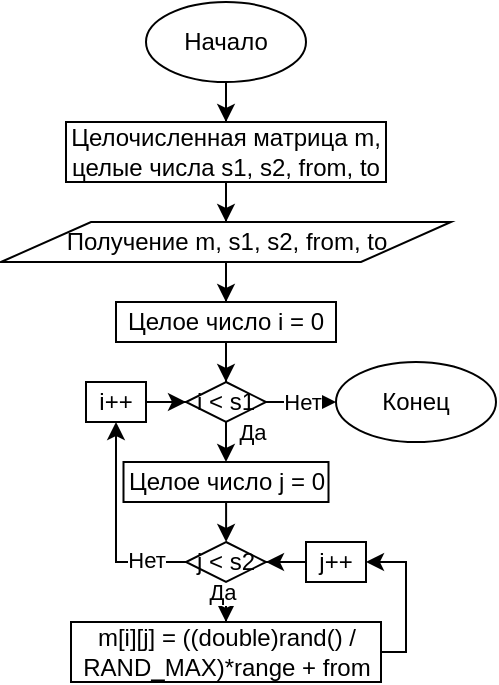 <mxfile version="13.1.14"><diagram id="Hsi1N0cberL_-BoPGEi5" name="Page-1"><mxGraphModel dx="635" dy="281" grid="1" gridSize="10" guides="1" tooltips="1" connect="1" arrows="1" fold="1" page="1" pageScale="1" pageWidth="850" pageHeight="1100" math="0" shadow="0"><root><mxCell id="0"/><mxCell id="1" parent="0"/><mxCell id="LDhQOHuRyV1jIk14AgpL-1807" style="edgeStyle=orthogonalEdgeStyle;rounded=0;orthogonalLoop=1;jettySize=auto;html=1;entryX=0.5;entryY=0;entryDx=0;entryDy=0;" edge="1" parent="1" source="LDhQOHuRyV1jIk14AgpL-1808" target="LDhQOHuRyV1jIk14AgpL-1810"><mxGeometry relative="1" as="geometry"/></mxCell><mxCell id="LDhQOHuRyV1jIk14AgpL-1808" value="Начало" style="ellipse;whiteSpace=wrap;html=1;" vertex="1" parent="1"><mxGeometry x="270" y="890" width="80" height="40" as="geometry"/></mxCell><mxCell id="LDhQOHuRyV1jIk14AgpL-1809" style="edgeStyle=orthogonalEdgeStyle;rounded=0;orthogonalLoop=1;jettySize=auto;html=1;entryX=0.5;entryY=0;entryDx=0;entryDy=0;" edge="1" parent="1" source="LDhQOHuRyV1jIk14AgpL-1810" target="LDhQOHuRyV1jIk14AgpL-1812"><mxGeometry relative="1" as="geometry"/></mxCell><mxCell id="LDhQOHuRyV1jIk14AgpL-1810" value="Целочисленная матрица m, &lt;br&gt;целые числа s1, s2, from, to" style="rounded=0;whiteSpace=wrap;html=1;" vertex="1" parent="1"><mxGeometry x="230" y="950" width="160" height="30" as="geometry"/></mxCell><mxCell id="LDhQOHuRyV1jIk14AgpL-1811" style="edgeStyle=orthogonalEdgeStyle;rounded=0;orthogonalLoop=1;jettySize=auto;html=1;" edge="1" parent="1" source="LDhQOHuRyV1jIk14AgpL-1812" target="LDhQOHuRyV1jIk14AgpL-1817"><mxGeometry relative="1" as="geometry"/></mxCell><mxCell id="LDhQOHuRyV1jIk14AgpL-1812" value="Получение m, s1, s2, from, to" style="shape=parallelogram;perimeter=parallelogramPerimeter;whiteSpace=wrap;html=1;" vertex="1" parent="1"><mxGeometry x="197.5" y="1000" width="225" height="20" as="geometry"/></mxCell><mxCell id="LDhQOHuRyV1jIk14AgpL-1815" value="Конец" style="ellipse;whiteSpace=wrap;html=1;" vertex="1" parent="1"><mxGeometry x="365" y="1070" width="80" height="40" as="geometry"/></mxCell><mxCell id="LDhQOHuRyV1jIk14AgpL-1821" style="edgeStyle=orthogonalEdgeStyle;rounded=0;orthogonalLoop=1;jettySize=auto;html=1;entryX=0.5;entryY=0;entryDx=0;entryDy=0;" edge="1" parent="1" source="LDhQOHuRyV1jIk14AgpL-1817" target="LDhQOHuRyV1jIk14AgpL-1820"><mxGeometry relative="1" as="geometry"/></mxCell><mxCell id="LDhQOHuRyV1jIk14AgpL-1817" value="Целое число i = 0" style="rounded=0;whiteSpace=wrap;html=1;" vertex="1" parent="1"><mxGeometry x="255" y="1040" width="110" height="20" as="geometry"/></mxCell><mxCell id="LDhQOHuRyV1jIk14AgpL-1822" style="edgeStyle=orthogonalEdgeStyle;rounded=0;orthogonalLoop=1;jettySize=auto;html=1;" edge="1" parent="1" source="LDhQOHuRyV1jIk14AgpL-1819" target="LDhQOHuRyV1jIk14AgpL-1820"><mxGeometry relative="1" as="geometry"/></mxCell><mxCell id="LDhQOHuRyV1jIk14AgpL-1819" value="i++" style="rounded=0;whiteSpace=wrap;html=1;" vertex="1" parent="1"><mxGeometry x="240" y="1080" width="30" height="20" as="geometry"/></mxCell><mxCell id="LDhQOHuRyV1jIk14AgpL-1823" value="Нет" style="edgeStyle=orthogonalEdgeStyle;rounded=0;orthogonalLoop=1;jettySize=auto;html=1;" edge="1" parent="1" source="LDhQOHuRyV1jIk14AgpL-1820" target="LDhQOHuRyV1jIk14AgpL-1815"><mxGeometry relative="1" as="geometry"/></mxCell><mxCell id="LDhQOHuRyV1jIk14AgpL-1833" style="edgeStyle=orthogonalEdgeStyle;rounded=0;orthogonalLoop=1;jettySize=auto;html=1;" edge="1" parent="1" source="LDhQOHuRyV1jIk14AgpL-1820" target="LDhQOHuRyV1jIk14AgpL-1825"><mxGeometry relative="1" as="geometry"/></mxCell><mxCell id="LDhQOHuRyV1jIk14AgpL-1834" value="Да" style="edgeLabel;html=1;align=center;verticalAlign=middle;resizable=0;points=[];" vertex="1" connectable="0" parent="LDhQOHuRyV1jIk14AgpL-1833"><mxGeometry x="1" y="15" relative="1" as="geometry"><mxPoint x="13" y="-15" as="offset"/></mxGeometry></mxCell><mxCell id="LDhQOHuRyV1jIk14AgpL-1820" value="i &amp;lt; s1" style="rhombus;whiteSpace=wrap;html=1;" vertex="1" parent="1"><mxGeometry x="290" y="1080" width="40" height="20" as="geometry"/></mxCell><mxCell id="LDhQOHuRyV1jIk14AgpL-1824" style="edgeStyle=orthogonalEdgeStyle;rounded=0;orthogonalLoop=1;jettySize=auto;html=1;entryX=0.5;entryY=0;entryDx=0;entryDy=0;" edge="1" parent="1" source="LDhQOHuRyV1jIk14AgpL-1825" target="LDhQOHuRyV1jIk14AgpL-1829"><mxGeometry relative="1" as="geometry"/></mxCell><mxCell id="LDhQOHuRyV1jIk14AgpL-1825" value="Целое число j = 0" style="rounded=0;whiteSpace=wrap;html=1;" vertex="1" parent="1"><mxGeometry x="258.75" y="1120" width="102.5" height="20" as="geometry"/></mxCell><mxCell id="LDhQOHuRyV1jIk14AgpL-1826" style="edgeStyle=orthogonalEdgeStyle;rounded=0;orthogonalLoop=1;jettySize=auto;html=1;" edge="1" parent="1" source="LDhQOHuRyV1jIk14AgpL-1827" target="LDhQOHuRyV1jIk14AgpL-1829"><mxGeometry relative="1" as="geometry"/></mxCell><mxCell id="LDhQOHuRyV1jIk14AgpL-1827" value="j++" style="rounded=0;whiteSpace=wrap;html=1;" vertex="1" parent="1"><mxGeometry x="350" y="1160" width="30" height="20" as="geometry"/></mxCell><mxCell id="LDhQOHuRyV1jIk14AgpL-1831" style="edgeStyle=orthogonalEdgeStyle;rounded=0;orthogonalLoop=1;jettySize=auto;html=1;entryX=0.5;entryY=1;entryDx=0;entryDy=0;" edge="1" parent="1" source="LDhQOHuRyV1jIk14AgpL-1829" target="LDhQOHuRyV1jIk14AgpL-1819"><mxGeometry relative="1" as="geometry"/></mxCell><mxCell id="LDhQOHuRyV1jIk14AgpL-1832" value="Нет" style="edgeLabel;html=1;align=center;verticalAlign=middle;resizable=0;points=[];" vertex="1" connectable="0" parent="LDhQOHuRyV1jIk14AgpL-1831"><mxGeometry x="-0.621" y="-1" relative="1" as="geometry"><mxPoint as="offset"/></mxGeometry></mxCell><mxCell id="LDhQOHuRyV1jIk14AgpL-1836" style="edgeStyle=orthogonalEdgeStyle;rounded=0;orthogonalLoop=1;jettySize=auto;html=1;" edge="1" parent="1" source="LDhQOHuRyV1jIk14AgpL-1829" target="LDhQOHuRyV1jIk14AgpL-1835"><mxGeometry relative="1" as="geometry"/></mxCell><mxCell id="LDhQOHuRyV1jIk14AgpL-1837" value="Да" style="edgeLabel;html=1;align=center;verticalAlign=middle;resizable=0;points=[];" vertex="1" connectable="0" parent="LDhQOHuRyV1jIk14AgpL-1836"><mxGeometry x="-0.834" y="-2" relative="1" as="geometry"><mxPoint as="offset"/></mxGeometry></mxCell><mxCell id="LDhQOHuRyV1jIk14AgpL-1829" value="j &amp;lt; s2" style="rhombus;whiteSpace=wrap;html=1;" vertex="1" parent="1"><mxGeometry x="290" y="1160" width="40" height="20" as="geometry"/></mxCell><mxCell id="LDhQOHuRyV1jIk14AgpL-1838" style="edgeStyle=orthogonalEdgeStyle;rounded=0;orthogonalLoop=1;jettySize=auto;html=1;entryX=1;entryY=0.5;entryDx=0;entryDy=0;" edge="1" parent="1" source="LDhQOHuRyV1jIk14AgpL-1835" target="LDhQOHuRyV1jIk14AgpL-1827"><mxGeometry relative="1" as="geometry"><Array as="points"><mxPoint x="400" y="1215"/><mxPoint x="400" y="1170"/></Array></mxGeometry></mxCell><mxCell id="LDhQOHuRyV1jIk14AgpL-1835" value="m[i][j] = ((double)rand() / RAND_MAX)*range + from" style="rounded=0;whiteSpace=wrap;html=1;" vertex="1" parent="1"><mxGeometry x="232.5" y="1200" width="155" height="30" as="geometry"/></mxCell></root></mxGraphModel></diagram></mxfile>